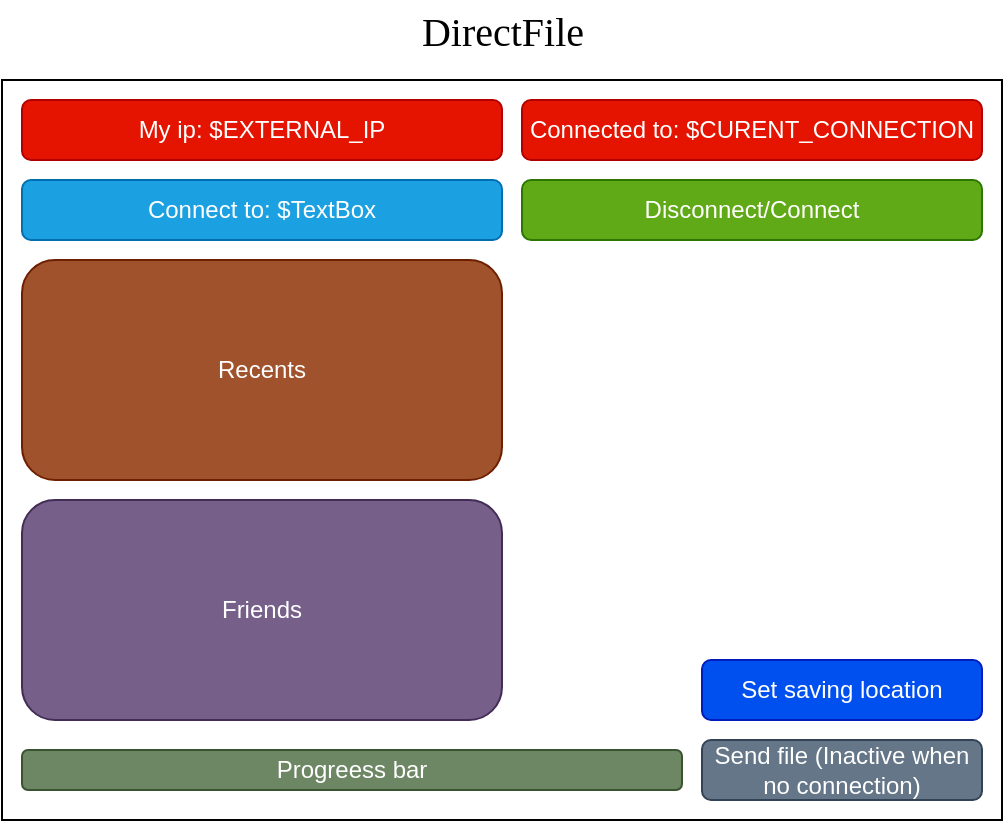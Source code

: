 <mxfile version="14.5.1" type="device"><diagram id="LXthVmEY5AL5ouVY5wGF" name="Page-1"><mxGraphModel dx="749" dy="666" grid="1" gridSize="10" guides="1" tooltips="1" connect="1" arrows="1" fold="1" page="1" pageScale="1" pageWidth="850" pageHeight="1100" math="0" shadow="0"><root><mxCell id="0"/><mxCell id="1" parent="0"/><mxCell id="DrdYaq3-AJ2mIgZj_Np5-3" value="" style="rounded=0;whiteSpace=wrap;html=1;glass=0;sketch=0;" vertex="1" parent="1"><mxGeometry x="120" y="200" width="500" height="370" as="geometry"/></mxCell><mxCell id="DrdYaq3-AJ2mIgZj_Np5-14" value="Progreess bar" style="rounded=1;whiteSpace=wrap;html=1;fillColor=#6d8764;strokeColor=#3A5431;fontColor=#ffffff;" vertex="1" parent="1"><mxGeometry x="130" y="535" width="330" height="20" as="geometry"/></mxCell><mxCell id="DrdYaq3-AJ2mIgZj_Np5-15" value="&lt;span&gt;Send file (Inactive when no connection)&lt;/span&gt;" style="rounded=1;whiteSpace=wrap;html=1;fillColor=#647687;strokeColor=#314354;fontColor=#ffffff;" vertex="1" parent="1"><mxGeometry x="470" y="530" width="140" height="30" as="geometry"/></mxCell><mxCell id="DrdYaq3-AJ2mIgZj_Np5-17" value="Friends" style="rounded=1;whiteSpace=wrap;html=1;fillColor=#76608a;strokeColor=#432D57;fontColor=#ffffff;" vertex="1" parent="1"><mxGeometry x="130" y="410" width="240" height="110" as="geometry"/></mxCell><mxCell id="DrdYaq3-AJ2mIgZj_Np5-18" value="Recents" style="rounded=1;whiteSpace=wrap;html=1;fillColor=#a0522d;strokeColor=#6D1F00;fontColor=#ffffff;" vertex="1" parent="1"><mxGeometry x="130" y="290" width="240" height="110" as="geometry"/></mxCell><mxCell id="DrdYaq3-AJ2mIgZj_Np5-19" value="&lt;span&gt;Connect to: $TextBox&lt;/span&gt;" style="rounded=1;whiteSpace=wrap;html=1;fillColor=#1ba1e2;strokeColor=#006EAF;fontColor=#ffffff;" vertex="1" parent="1"><mxGeometry x="130" y="250" width="240" height="30" as="geometry"/></mxCell><mxCell id="DrdYaq3-AJ2mIgZj_Np5-21" value="&lt;span&gt;My ip: $EXTERNAL_IP&lt;/span&gt;" style="rounded=1;whiteSpace=wrap;html=1;fillColor=#e51400;strokeColor=#B20000;fontColor=#ffffff;" vertex="1" parent="1"><mxGeometry x="130" y="210" width="240" height="30" as="geometry"/></mxCell><mxCell id="DrdYaq3-AJ2mIgZj_Np5-22" value="&lt;span&gt;Connected to: $CURENT_CONNECTION&lt;/span&gt;" style="rounded=1;whiteSpace=wrap;html=1;fillColor=#e51400;strokeColor=#B20000;fontColor=#ffffff;" vertex="1" parent="1"><mxGeometry x="380" y="210" width="230" height="30" as="geometry"/></mxCell><mxCell id="DrdYaq3-AJ2mIgZj_Np5-23" value="&lt;span&gt;Disconnect/Connect&lt;/span&gt;" style="rounded=1;whiteSpace=wrap;html=1;fillColor=#60a917;strokeColor=#2D7600;fontColor=#ffffff;" vertex="1" parent="1"><mxGeometry x="380" y="250" width="230" height="30" as="geometry"/></mxCell><mxCell id="DrdYaq3-AJ2mIgZj_Np5-24" value="Set saving location" style="rounded=1;whiteSpace=wrap;html=1;fillColor=#0050ef;strokeColor=#001DBC;fontColor=#ffffff;" vertex="1" parent="1"><mxGeometry x="470" y="490" width="140" height="30" as="geometry"/></mxCell><mxCell id="DrdYaq3-AJ2mIgZj_Np5-25" value="DirectFile" style="text;html=1;align=center;verticalAlign=middle;resizable=0;points=[];autosize=1;fontSize=20;fontFamily=Times New Roman;" vertex="1" parent="1"><mxGeometry x="320" y="160" width="100" height="30" as="geometry"/></mxCell></root></mxGraphModel></diagram></mxfile>